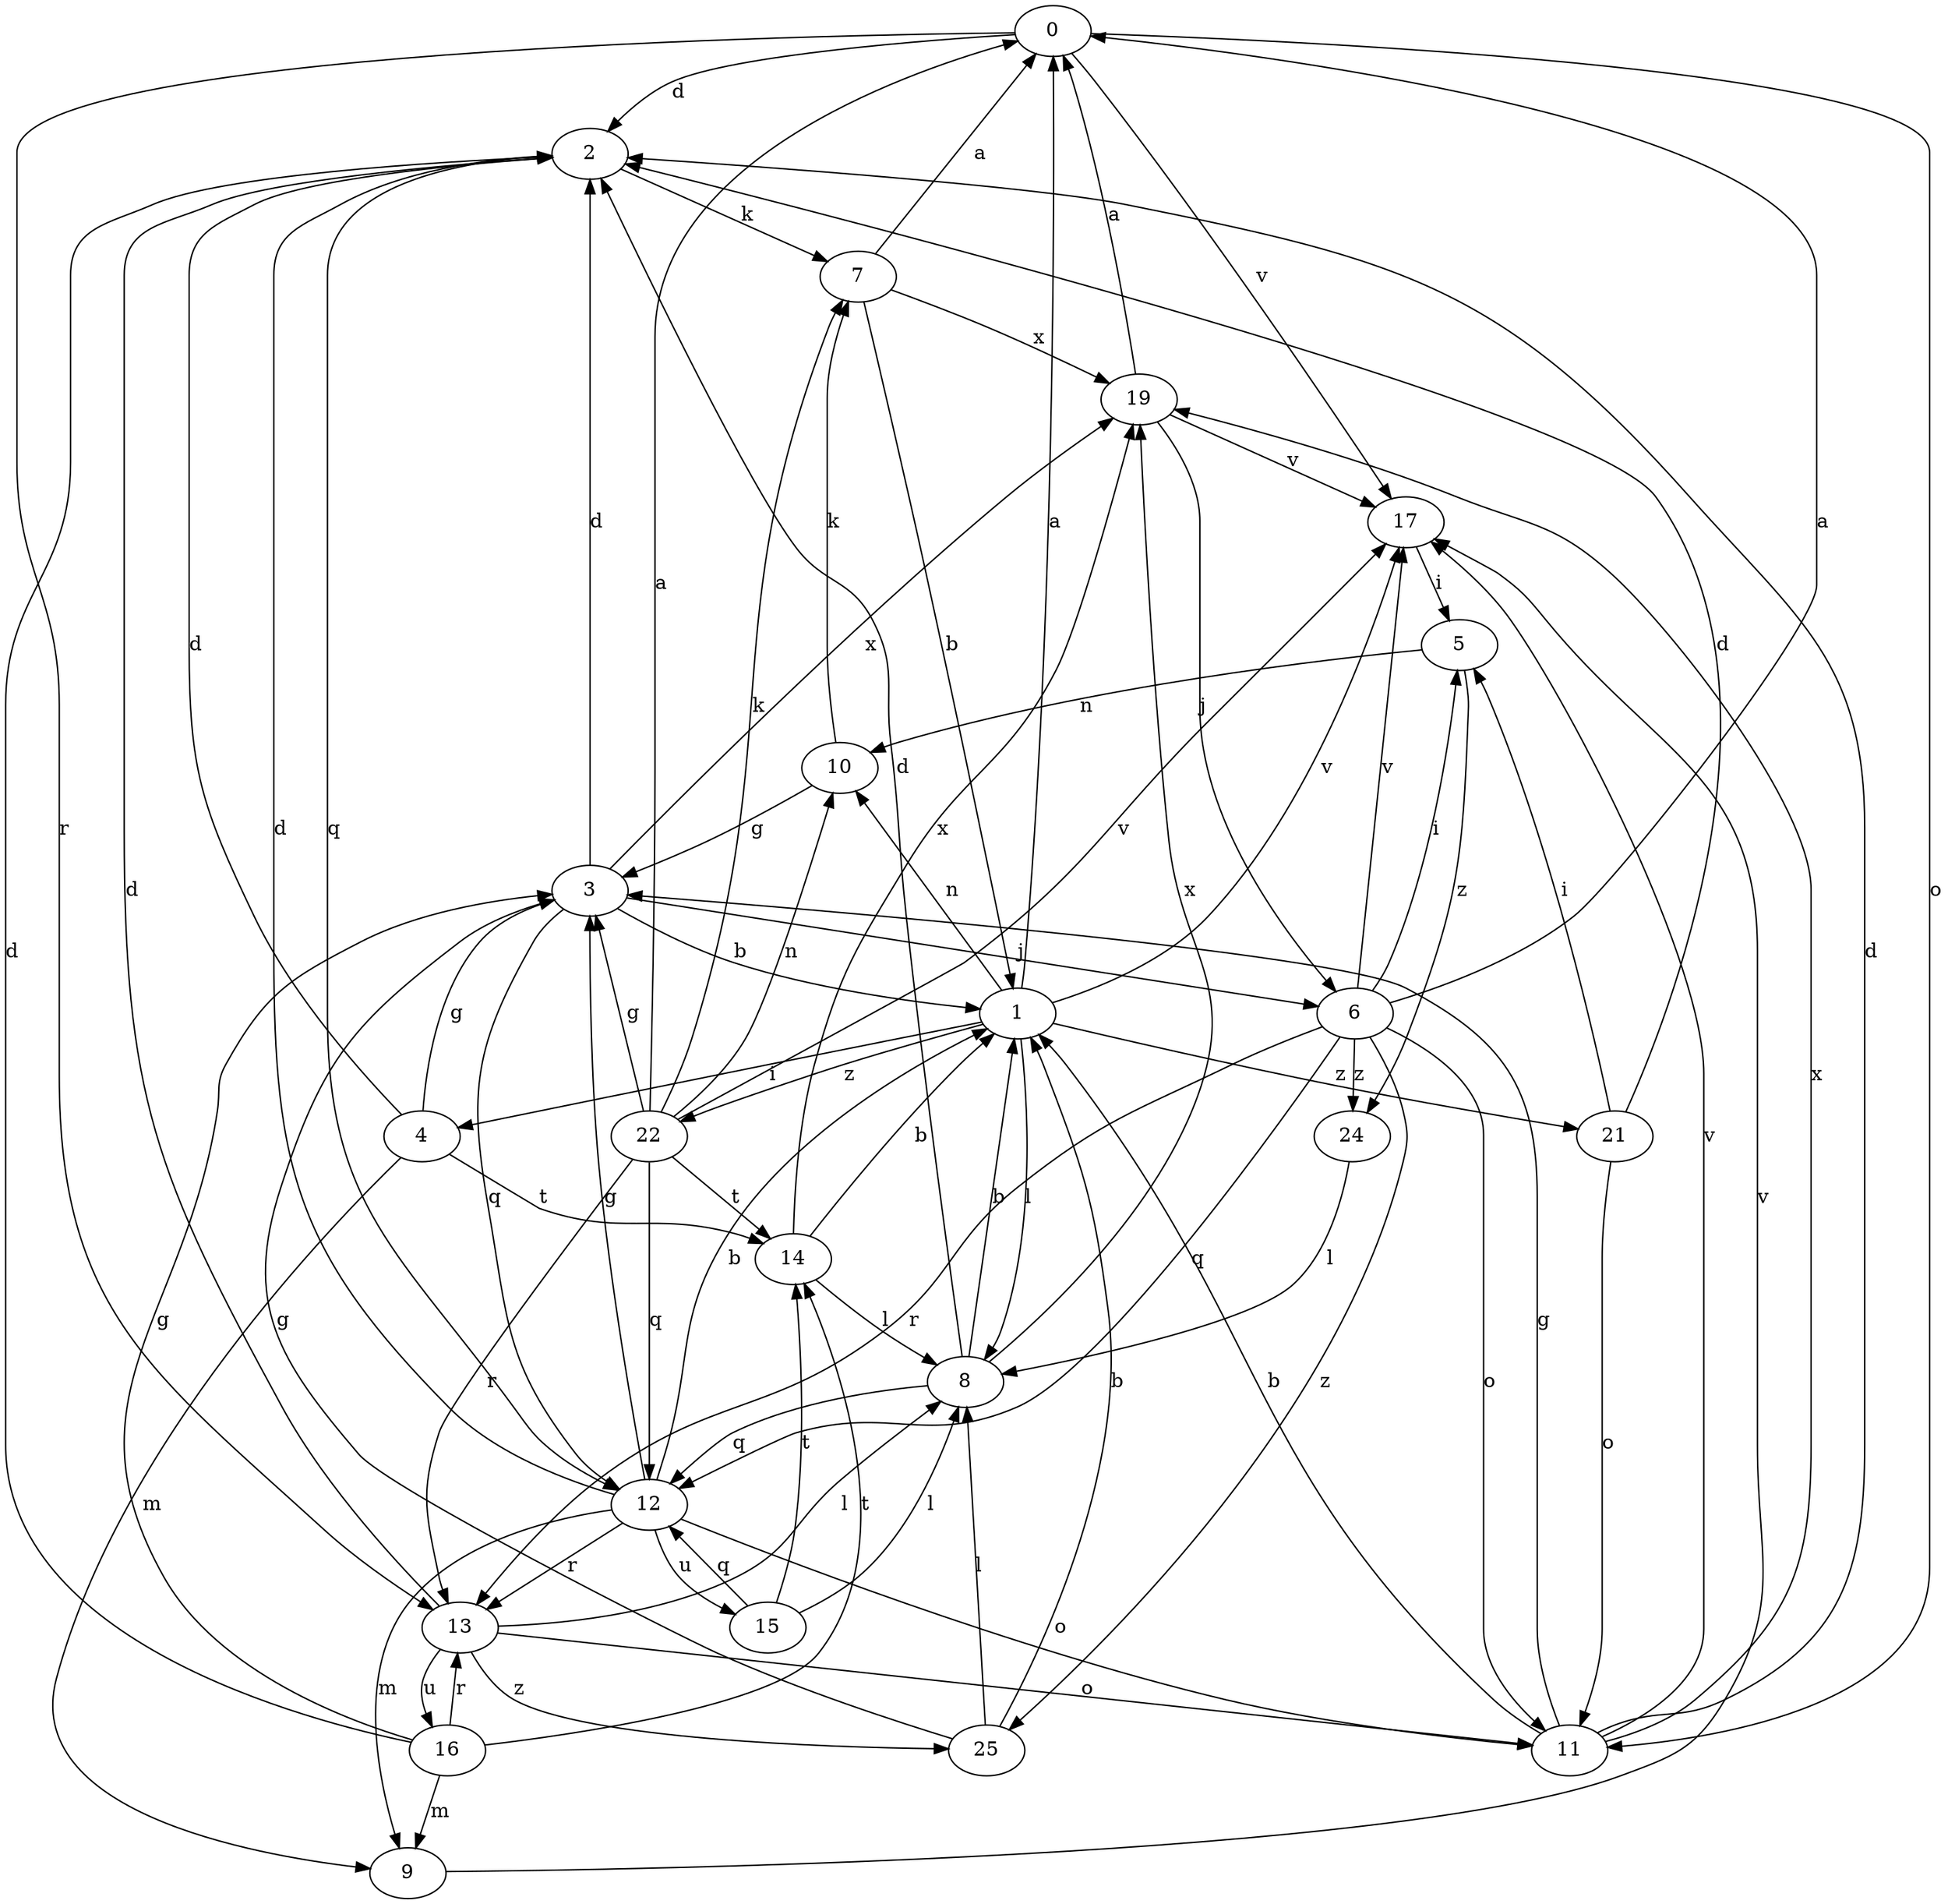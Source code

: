 strict digraph  {
0;
1;
2;
3;
4;
5;
6;
7;
8;
9;
10;
11;
12;
13;
14;
15;
16;
17;
19;
21;
22;
24;
25;
0 -> 2  [label=d];
0 -> 11  [label=o];
0 -> 13  [label=r];
0 -> 17  [label=v];
1 -> 0  [label=a];
1 -> 4  [label=i];
1 -> 8  [label=l];
1 -> 10  [label=n];
1 -> 17  [label=v];
1 -> 21  [label=z];
1 -> 22  [label=z];
2 -> 7  [label=k];
2 -> 12  [label=q];
3 -> 1  [label=b];
3 -> 2  [label=d];
3 -> 6  [label=j];
3 -> 12  [label=q];
3 -> 19  [label=x];
4 -> 2  [label=d];
4 -> 3  [label=g];
4 -> 9  [label=m];
4 -> 14  [label=t];
5 -> 10  [label=n];
5 -> 24  [label=z];
6 -> 0  [label=a];
6 -> 5  [label=i];
6 -> 11  [label=o];
6 -> 12  [label=q];
6 -> 13  [label=r];
6 -> 17  [label=v];
6 -> 24  [label=z];
6 -> 25  [label=z];
7 -> 0  [label=a];
7 -> 1  [label=b];
7 -> 19  [label=x];
8 -> 1  [label=b];
8 -> 2  [label=d];
8 -> 12  [label=q];
8 -> 19  [label=x];
9 -> 17  [label=v];
10 -> 3  [label=g];
10 -> 7  [label=k];
11 -> 1  [label=b];
11 -> 2  [label=d];
11 -> 3  [label=g];
11 -> 17  [label=v];
11 -> 19  [label=x];
12 -> 1  [label=b];
12 -> 2  [label=d];
12 -> 3  [label=g];
12 -> 9  [label=m];
12 -> 11  [label=o];
12 -> 13  [label=r];
12 -> 15  [label=u];
13 -> 2  [label=d];
13 -> 8  [label=l];
13 -> 11  [label=o];
13 -> 16  [label=u];
13 -> 25  [label=z];
14 -> 1  [label=b];
14 -> 8  [label=l];
14 -> 19  [label=x];
15 -> 8  [label=l];
15 -> 12  [label=q];
15 -> 14  [label=t];
16 -> 2  [label=d];
16 -> 3  [label=g];
16 -> 9  [label=m];
16 -> 13  [label=r];
16 -> 14  [label=t];
17 -> 5  [label=i];
19 -> 0  [label=a];
19 -> 6  [label=j];
19 -> 17  [label=v];
21 -> 2  [label=d];
21 -> 5  [label=i];
21 -> 11  [label=o];
22 -> 0  [label=a];
22 -> 3  [label=g];
22 -> 7  [label=k];
22 -> 10  [label=n];
22 -> 12  [label=q];
22 -> 13  [label=r];
22 -> 14  [label=t];
22 -> 17  [label=v];
24 -> 8  [label=l];
25 -> 1  [label=b];
25 -> 3  [label=g];
25 -> 8  [label=l];
}
